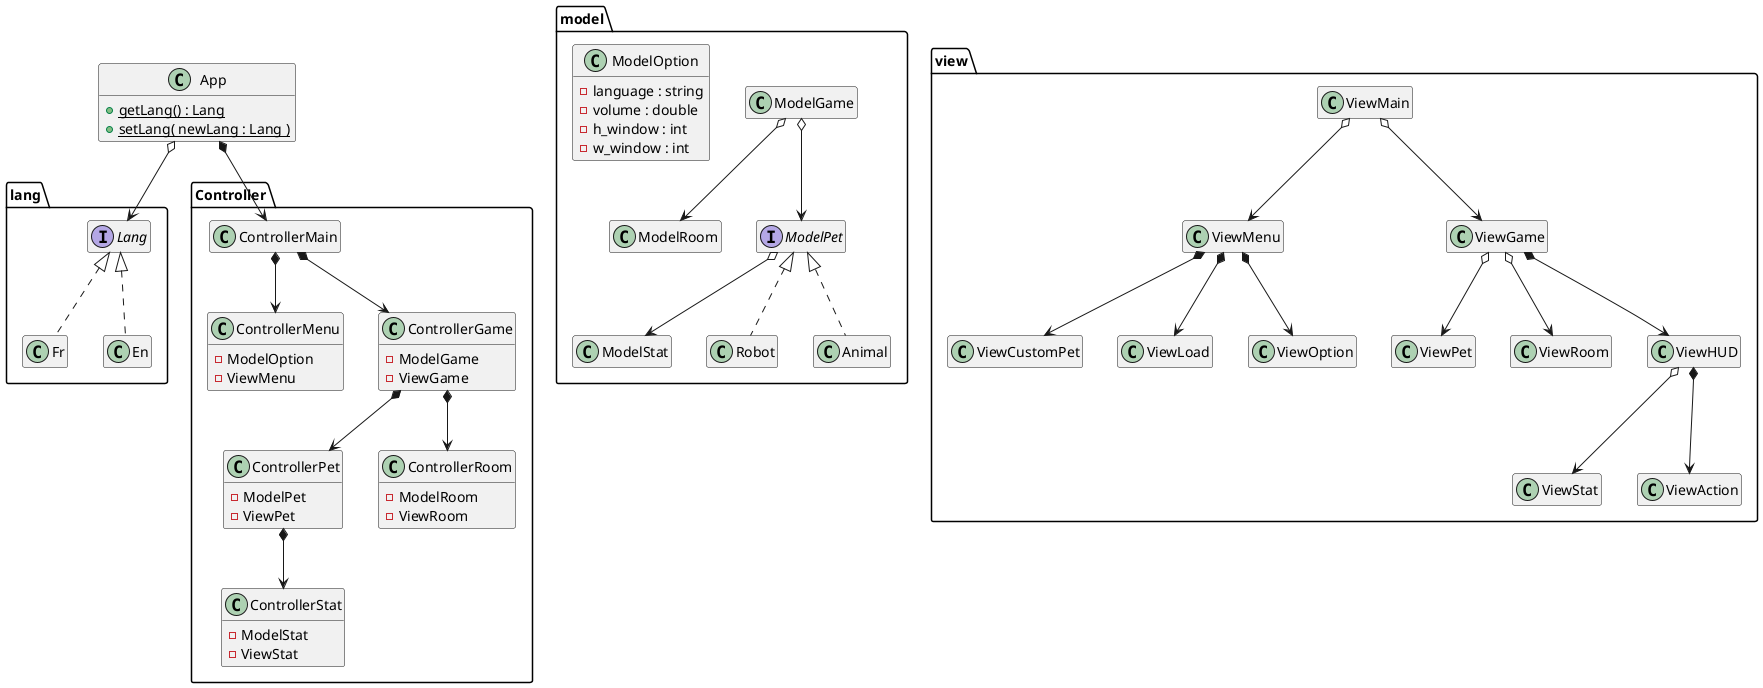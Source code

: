 @startuml

hide empty attributes
hide empty methods

class App {
	+ {static} getLang() : Lang
	+ {static} setLang( newLang : Lang )
}


package lang {
	interface Lang
	class Fr
	Class En
}

package model {
    class ModelRoom
    class ModelGame
    class ModelStat
    class ModelOption {
    	-language : string
	    -volume : double
	    -h_window : int
	    -w_window : int
    }
    interface ModelPet
    class Robot
    class Animal
    
    ModelPet <|.. Robot
    ModelPet <|.. Animal
    ModelPet o--> ModelStat
    ModelGame o--> ModelPet
    ModelGame o--> ModelRoom
}

package view {
	class ViewMain
    class ViewPet
    class ViewRoom
    class ViewStat
    class ViewMenu
    class ViewCustomPet
    class ViewLoad
    class ViewAction
    class ViewOption
    class ViewGame
    class ViewHUD
    
    ViewMain o--> ViewGame
    ViewMain o--> ViewMenu
    ViewMenu *--> ViewOption
    ViewMenu *--> ViewCustomPet
    ViewMenu *--> ViewLoad
    ViewGame *--> ViewHUD
    ViewHUD  *--> ViewAction
    ViewHUD  o--> ViewStat
    ViewGame o--> ViewRoom
    ViewGame o--> ViewPet
}

package Controller {
    class ControllerMain
    
    class ControllerPet {
        -ModelPet
        -ViewPet
    }
    class ControllerRoom {
        -ModelRoom
        -ViewRoom
    }
    class ControllerStat {
        -ModelStat
        -ViewStat
    }
    class ControllerMenu {
        -ModelOption
        -ViewMenu
    }
    class ControllerGame {
        -ModelGame
        -ViewGame
    }
    
    ControllerPet *--> ControllerStat
    ControllerGame *--> ControllerPet
    ControllerGame *--> ControllerRoom
    ControllerMain *--> ControllerGame 
    ControllerMain *--> ControllerMenu
    
}

Lang <|.. Fr
Lang <|.. En
App o--> Lang
App *--> ControllerMain

@enduml
